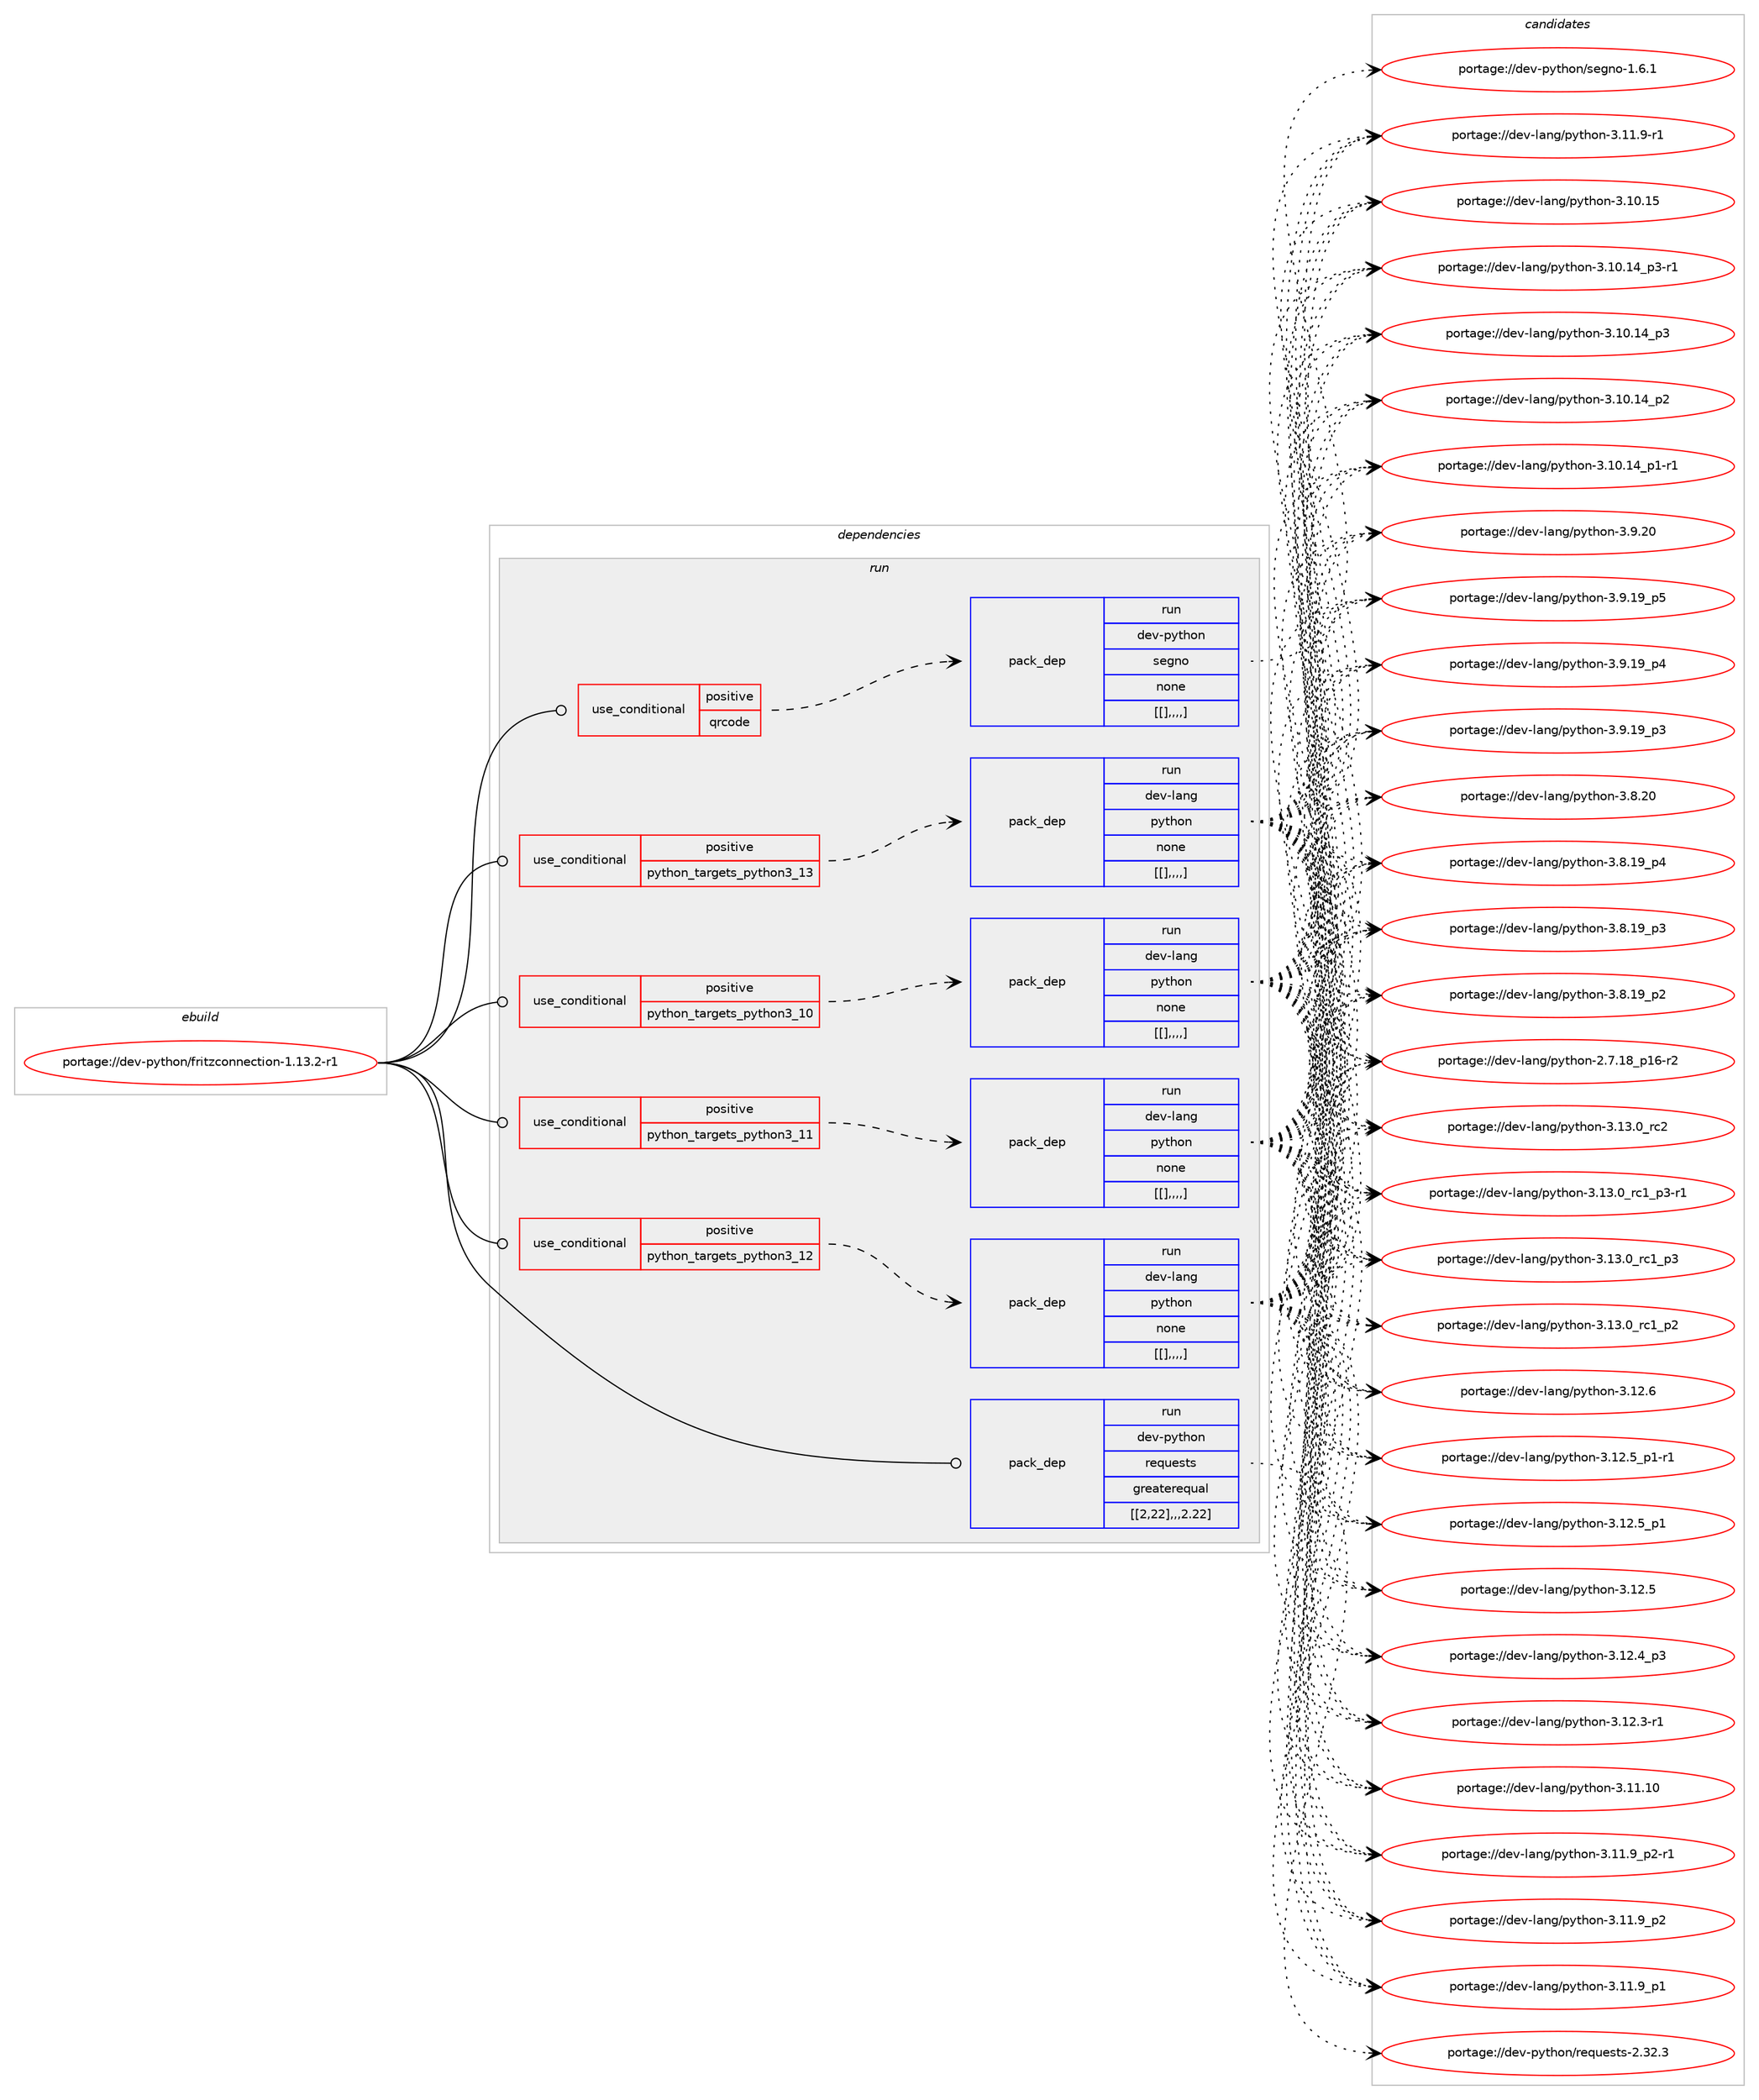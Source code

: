 digraph prolog {

# *************
# Graph options
# *************

newrank=true;
concentrate=true;
compound=true;
graph [rankdir=LR,fontname=Helvetica,fontsize=10,ranksep=1.5];#, ranksep=2.5, nodesep=0.2];
edge  [arrowhead=vee];
node  [fontname=Helvetica,fontsize=10];

# **********
# The ebuild
# **********

subgraph cluster_leftcol {
color=gray;
label=<<i>ebuild</i>>;
id [label="portage://dev-python/fritzconnection-1.13.2-r1", color=red, width=4, href="../dev-python/fritzconnection-1.13.2-r1.svg"];
}

# ****************
# The dependencies
# ****************

subgraph cluster_midcol {
color=gray;
label=<<i>dependencies</i>>;
subgraph cluster_compile {
fillcolor="#eeeeee";
style=filled;
label=<<i>compile</i>>;
}
subgraph cluster_compileandrun {
fillcolor="#eeeeee";
style=filled;
label=<<i>compile and run</i>>;
}
subgraph cluster_run {
fillcolor="#eeeeee";
style=filled;
label=<<i>run</i>>;
subgraph cond33546 {
dependency147690 [label=<<TABLE BORDER="0" CELLBORDER="1" CELLSPACING="0" CELLPADDING="4"><TR><TD ROWSPAN="3" CELLPADDING="10">use_conditional</TD></TR><TR><TD>positive</TD></TR><TR><TD>python_targets_python3_10</TD></TR></TABLE>>, shape=none, color=red];
subgraph pack112926 {
dependency147691 [label=<<TABLE BORDER="0" CELLBORDER="1" CELLSPACING="0" CELLPADDING="4" WIDTH="220"><TR><TD ROWSPAN="6" CELLPADDING="30">pack_dep</TD></TR><TR><TD WIDTH="110">run</TD></TR><TR><TD>dev-lang</TD></TR><TR><TD>python</TD></TR><TR><TD>none</TD></TR><TR><TD>[[],,,,]</TD></TR></TABLE>>, shape=none, color=blue];
}
dependency147690:e -> dependency147691:w [weight=20,style="dashed",arrowhead="vee"];
}
id:e -> dependency147690:w [weight=20,style="solid",arrowhead="odot"];
subgraph cond33547 {
dependency147692 [label=<<TABLE BORDER="0" CELLBORDER="1" CELLSPACING="0" CELLPADDING="4"><TR><TD ROWSPAN="3" CELLPADDING="10">use_conditional</TD></TR><TR><TD>positive</TD></TR><TR><TD>python_targets_python3_11</TD></TR></TABLE>>, shape=none, color=red];
subgraph pack112927 {
dependency147693 [label=<<TABLE BORDER="0" CELLBORDER="1" CELLSPACING="0" CELLPADDING="4" WIDTH="220"><TR><TD ROWSPAN="6" CELLPADDING="30">pack_dep</TD></TR><TR><TD WIDTH="110">run</TD></TR><TR><TD>dev-lang</TD></TR><TR><TD>python</TD></TR><TR><TD>none</TD></TR><TR><TD>[[],,,,]</TD></TR></TABLE>>, shape=none, color=blue];
}
dependency147692:e -> dependency147693:w [weight=20,style="dashed",arrowhead="vee"];
}
id:e -> dependency147692:w [weight=20,style="solid",arrowhead="odot"];
subgraph cond33548 {
dependency147694 [label=<<TABLE BORDER="0" CELLBORDER="1" CELLSPACING="0" CELLPADDING="4"><TR><TD ROWSPAN="3" CELLPADDING="10">use_conditional</TD></TR><TR><TD>positive</TD></TR><TR><TD>python_targets_python3_12</TD></TR></TABLE>>, shape=none, color=red];
subgraph pack112928 {
dependency147695 [label=<<TABLE BORDER="0" CELLBORDER="1" CELLSPACING="0" CELLPADDING="4" WIDTH="220"><TR><TD ROWSPAN="6" CELLPADDING="30">pack_dep</TD></TR><TR><TD WIDTH="110">run</TD></TR><TR><TD>dev-lang</TD></TR><TR><TD>python</TD></TR><TR><TD>none</TD></TR><TR><TD>[[],,,,]</TD></TR></TABLE>>, shape=none, color=blue];
}
dependency147694:e -> dependency147695:w [weight=20,style="dashed",arrowhead="vee"];
}
id:e -> dependency147694:w [weight=20,style="solid",arrowhead="odot"];
subgraph cond33549 {
dependency147696 [label=<<TABLE BORDER="0" CELLBORDER="1" CELLSPACING="0" CELLPADDING="4"><TR><TD ROWSPAN="3" CELLPADDING="10">use_conditional</TD></TR><TR><TD>positive</TD></TR><TR><TD>python_targets_python3_13</TD></TR></TABLE>>, shape=none, color=red];
subgraph pack112929 {
dependency147697 [label=<<TABLE BORDER="0" CELLBORDER="1" CELLSPACING="0" CELLPADDING="4" WIDTH="220"><TR><TD ROWSPAN="6" CELLPADDING="30">pack_dep</TD></TR><TR><TD WIDTH="110">run</TD></TR><TR><TD>dev-lang</TD></TR><TR><TD>python</TD></TR><TR><TD>none</TD></TR><TR><TD>[[],,,,]</TD></TR></TABLE>>, shape=none, color=blue];
}
dependency147696:e -> dependency147697:w [weight=20,style="dashed",arrowhead="vee"];
}
id:e -> dependency147696:w [weight=20,style="solid",arrowhead="odot"];
subgraph cond33550 {
dependency147698 [label=<<TABLE BORDER="0" CELLBORDER="1" CELLSPACING="0" CELLPADDING="4"><TR><TD ROWSPAN="3" CELLPADDING="10">use_conditional</TD></TR><TR><TD>positive</TD></TR><TR><TD>qrcode</TD></TR></TABLE>>, shape=none, color=red];
subgraph pack112930 {
dependency147699 [label=<<TABLE BORDER="0" CELLBORDER="1" CELLSPACING="0" CELLPADDING="4" WIDTH="220"><TR><TD ROWSPAN="6" CELLPADDING="30">pack_dep</TD></TR><TR><TD WIDTH="110">run</TD></TR><TR><TD>dev-python</TD></TR><TR><TD>segno</TD></TR><TR><TD>none</TD></TR><TR><TD>[[],,,,]</TD></TR></TABLE>>, shape=none, color=blue];
}
dependency147698:e -> dependency147699:w [weight=20,style="dashed",arrowhead="vee"];
}
id:e -> dependency147698:w [weight=20,style="solid",arrowhead="odot"];
subgraph pack112931 {
dependency147700 [label=<<TABLE BORDER="0" CELLBORDER="1" CELLSPACING="0" CELLPADDING="4" WIDTH="220"><TR><TD ROWSPAN="6" CELLPADDING="30">pack_dep</TD></TR><TR><TD WIDTH="110">run</TD></TR><TR><TD>dev-python</TD></TR><TR><TD>requests</TD></TR><TR><TD>greaterequal</TD></TR><TR><TD>[[2,22],,,2.22]</TD></TR></TABLE>>, shape=none, color=blue];
}
id:e -> dependency147700:w [weight=20,style="solid",arrowhead="odot"];
}
}

# **************
# The candidates
# **************

subgraph cluster_choices {
rank=same;
color=gray;
label=<<i>candidates</i>>;

subgraph choice112926 {
color=black;
nodesep=1;
choice10010111845108971101034711212111610411111045514649514648951149950 [label="portage://dev-lang/python-3.13.0_rc2", color=red, width=4,href="../dev-lang/python-3.13.0_rc2.svg"];
choice1001011184510897110103471121211161041111104551464951464895114994995112514511449 [label="portage://dev-lang/python-3.13.0_rc1_p3-r1", color=red, width=4,href="../dev-lang/python-3.13.0_rc1_p3-r1.svg"];
choice100101118451089711010347112121116104111110455146495146489511499499511251 [label="portage://dev-lang/python-3.13.0_rc1_p3", color=red, width=4,href="../dev-lang/python-3.13.0_rc1_p3.svg"];
choice100101118451089711010347112121116104111110455146495146489511499499511250 [label="portage://dev-lang/python-3.13.0_rc1_p2", color=red, width=4,href="../dev-lang/python-3.13.0_rc1_p2.svg"];
choice10010111845108971101034711212111610411111045514649504654 [label="portage://dev-lang/python-3.12.6", color=red, width=4,href="../dev-lang/python-3.12.6.svg"];
choice1001011184510897110103471121211161041111104551464950465395112494511449 [label="portage://dev-lang/python-3.12.5_p1-r1", color=red, width=4,href="../dev-lang/python-3.12.5_p1-r1.svg"];
choice100101118451089711010347112121116104111110455146495046539511249 [label="portage://dev-lang/python-3.12.5_p1", color=red, width=4,href="../dev-lang/python-3.12.5_p1.svg"];
choice10010111845108971101034711212111610411111045514649504653 [label="portage://dev-lang/python-3.12.5", color=red, width=4,href="../dev-lang/python-3.12.5.svg"];
choice100101118451089711010347112121116104111110455146495046529511251 [label="portage://dev-lang/python-3.12.4_p3", color=red, width=4,href="../dev-lang/python-3.12.4_p3.svg"];
choice100101118451089711010347112121116104111110455146495046514511449 [label="portage://dev-lang/python-3.12.3-r1", color=red, width=4,href="../dev-lang/python-3.12.3-r1.svg"];
choice1001011184510897110103471121211161041111104551464949464948 [label="portage://dev-lang/python-3.11.10", color=red, width=4,href="../dev-lang/python-3.11.10.svg"];
choice1001011184510897110103471121211161041111104551464949465795112504511449 [label="portage://dev-lang/python-3.11.9_p2-r1", color=red, width=4,href="../dev-lang/python-3.11.9_p2-r1.svg"];
choice100101118451089711010347112121116104111110455146494946579511250 [label="portage://dev-lang/python-3.11.9_p2", color=red, width=4,href="../dev-lang/python-3.11.9_p2.svg"];
choice100101118451089711010347112121116104111110455146494946579511249 [label="portage://dev-lang/python-3.11.9_p1", color=red, width=4,href="../dev-lang/python-3.11.9_p1.svg"];
choice100101118451089711010347112121116104111110455146494946574511449 [label="portage://dev-lang/python-3.11.9-r1", color=red, width=4,href="../dev-lang/python-3.11.9-r1.svg"];
choice1001011184510897110103471121211161041111104551464948464953 [label="portage://dev-lang/python-3.10.15", color=red, width=4,href="../dev-lang/python-3.10.15.svg"];
choice100101118451089711010347112121116104111110455146494846495295112514511449 [label="portage://dev-lang/python-3.10.14_p3-r1", color=red, width=4,href="../dev-lang/python-3.10.14_p3-r1.svg"];
choice10010111845108971101034711212111610411111045514649484649529511251 [label="portage://dev-lang/python-3.10.14_p3", color=red, width=4,href="../dev-lang/python-3.10.14_p3.svg"];
choice10010111845108971101034711212111610411111045514649484649529511250 [label="portage://dev-lang/python-3.10.14_p2", color=red, width=4,href="../dev-lang/python-3.10.14_p2.svg"];
choice100101118451089711010347112121116104111110455146494846495295112494511449 [label="portage://dev-lang/python-3.10.14_p1-r1", color=red, width=4,href="../dev-lang/python-3.10.14_p1-r1.svg"];
choice10010111845108971101034711212111610411111045514657465048 [label="portage://dev-lang/python-3.9.20", color=red, width=4,href="../dev-lang/python-3.9.20.svg"];
choice100101118451089711010347112121116104111110455146574649579511253 [label="portage://dev-lang/python-3.9.19_p5", color=red, width=4,href="../dev-lang/python-3.9.19_p5.svg"];
choice100101118451089711010347112121116104111110455146574649579511252 [label="portage://dev-lang/python-3.9.19_p4", color=red, width=4,href="../dev-lang/python-3.9.19_p4.svg"];
choice100101118451089711010347112121116104111110455146574649579511251 [label="portage://dev-lang/python-3.9.19_p3", color=red, width=4,href="../dev-lang/python-3.9.19_p3.svg"];
choice10010111845108971101034711212111610411111045514656465048 [label="portage://dev-lang/python-3.8.20", color=red, width=4,href="../dev-lang/python-3.8.20.svg"];
choice100101118451089711010347112121116104111110455146564649579511252 [label="portage://dev-lang/python-3.8.19_p4", color=red, width=4,href="../dev-lang/python-3.8.19_p4.svg"];
choice100101118451089711010347112121116104111110455146564649579511251 [label="portage://dev-lang/python-3.8.19_p3", color=red, width=4,href="../dev-lang/python-3.8.19_p3.svg"];
choice100101118451089711010347112121116104111110455146564649579511250 [label="portage://dev-lang/python-3.8.19_p2", color=red, width=4,href="../dev-lang/python-3.8.19_p2.svg"];
choice100101118451089711010347112121116104111110455046554649569511249544511450 [label="portage://dev-lang/python-2.7.18_p16-r2", color=red, width=4,href="../dev-lang/python-2.7.18_p16-r2.svg"];
dependency147691:e -> choice10010111845108971101034711212111610411111045514649514648951149950:w [style=dotted,weight="100"];
dependency147691:e -> choice1001011184510897110103471121211161041111104551464951464895114994995112514511449:w [style=dotted,weight="100"];
dependency147691:e -> choice100101118451089711010347112121116104111110455146495146489511499499511251:w [style=dotted,weight="100"];
dependency147691:e -> choice100101118451089711010347112121116104111110455146495146489511499499511250:w [style=dotted,weight="100"];
dependency147691:e -> choice10010111845108971101034711212111610411111045514649504654:w [style=dotted,weight="100"];
dependency147691:e -> choice1001011184510897110103471121211161041111104551464950465395112494511449:w [style=dotted,weight="100"];
dependency147691:e -> choice100101118451089711010347112121116104111110455146495046539511249:w [style=dotted,weight="100"];
dependency147691:e -> choice10010111845108971101034711212111610411111045514649504653:w [style=dotted,weight="100"];
dependency147691:e -> choice100101118451089711010347112121116104111110455146495046529511251:w [style=dotted,weight="100"];
dependency147691:e -> choice100101118451089711010347112121116104111110455146495046514511449:w [style=dotted,weight="100"];
dependency147691:e -> choice1001011184510897110103471121211161041111104551464949464948:w [style=dotted,weight="100"];
dependency147691:e -> choice1001011184510897110103471121211161041111104551464949465795112504511449:w [style=dotted,weight="100"];
dependency147691:e -> choice100101118451089711010347112121116104111110455146494946579511250:w [style=dotted,weight="100"];
dependency147691:e -> choice100101118451089711010347112121116104111110455146494946579511249:w [style=dotted,weight="100"];
dependency147691:e -> choice100101118451089711010347112121116104111110455146494946574511449:w [style=dotted,weight="100"];
dependency147691:e -> choice1001011184510897110103471121211161041111104551464948464953:w [style=dotted,weight="100"];
dependency147691:e -> choice100101118451089711010347112121116104111110455146494846495295112514511449:w [style=dotted,weight="100"];
dependency147691:e -> choice10010111845108971101034711212111610411111045514649484649529511251:w [style=dotted,weight="100"];
dependency147691:e -> choice10010111845108971101034711212111610411111045514649484649529511250:w [style=dotted,weight="100"];
dependency147691:e -> choice100101118451089711010347112121116104111110455146494846495295112494511449:w [style=dotted,weight="100"];
dependency147691:e -> choice10010111845108971101034711212111610411111045514657465048:w [style=dotted,weight="100"];
dependency147691:e -> choice100101118451089711010347112121116104111110455146574649579511253:w [style=dotted,weight="100"];
dependency147691:e -> choice100101118451089711010347112121116104111110455146574649579511252:w [style=dotted,weight="100"];
dependency147691:e -> choice100101118451089711010347112121116104111110455146574649579511251:w [style=dotted,weight="100"];
dependency147691:e -> choice10010111845108971101034711212111610411111045514656465048:w [style=dotted,weight="100"];
dependency147691:e -> choice100101118451089711010347112121116104111110455146564649579511252:w [style=dotted,weight="100"];
dependency147691:e -> choice100101118451089711010347112121116104111110455146564649579511251:w [style=dotted,weight="100"];
dependency147691:e -> choice100101118451089711010347112121116104111110455146564649579511250:w [style=dotted,weight="100"];
dependency147691:e -> choice100101118451089711010347112121116104111110455046554649569511249544511450:w [style=dotted,weight="100"];
}
subgraph choice112927 {
color=black;
nodesep=1;
choice10010111845108971101034711212111610411111045514649514648951149950 [label="portage://dev-lang/python-3.13.0_rc2", color=red, width=4,href="../dev-lang/python-3.13.0_rc2.svg"];
choice1001011184510897110103471121211161041111104551464951464895114994995112514511449 [label="portage://dev-lang/python-3.13.0_rc1_p3-r1", color=red, width=4,href="../dev-lang/python-3.13.0_rc1_p3-r1.svg"];
choice100101118451089711010347112121116104111110455146495146489511499499511251 [label="portage://dev-lang/python-3.13.0_rc1_p3", color=red, width=4,href="../dev-lang/python-3.13.0_rc1_p3.svg"];
choice100101118451089711010347112121116104111110455146495146489511499499511250 [label="portage://dev-lang/python-3.13.0_rc1_p2", color=red, width=4,href="../dev-lang/python-3.13.0_rc1_p2.svg"];
choice10010111845108971101034711212111610411111045514649504654 [label="portage://dev-lang/python-3.12.6", color=red, width=4,href="../dev-lang/python-3.12.6.svg"];
choice1001011184510897110103471121211161041111104551464950465395112494511449 [label="portage://dev-lang/python-3.12.5_p1-r1", color=red, width=4,href="../dev-lang/python-3.12.5_p1-r1.svg"];
choice100101118451089711010347112121116104111110455146495046539511249 [label="portage://dev-lang/python-3.12.5_p1", color=red, width=4,href="../dev-lang/python-3.12.5_p1.svg"];
choice10010111845108971101034711212111610411111045514649504653 [label="portage://dev-lang/python-3.12.5", color=red, width=4,href="../dev-lang/python-3.12.5.svg"];
choice100101118451089711010347112121116104111110455146495046529511251 [label="portage://dev-lang/python-3.12.4_p3", color=red, width=4,href="../dev-lang/python-3.12.4_p3.svg"];
choice100101118451089711010347112121116104111110455146495046514511449 [label="portage://dev-lang/python-3.12.3-r1", color=red, width=4,href="../dev-lang/python-3.12.3-r1.svg"];
choice1001011184510897110103471121211161041111104551464949464948 [label="portage://dev-lang/python-3.11.10", color=red, width=4,href="../dev-lang/python-3.11.10.svg"];
choice1001011184510897110103471121211161041111104551464949465795112504511449 [label="portage://dev-lang/python-3.11.9_p2-r1", color=red, width=4,href="../dev-lang/python-3.11.9_p2-r1.svg"];
choice100101118451089711010347112121116104111110455146494946579511250 [label="portage://dev-lang/python-3.11.9_p2", color=red, width=4,href="../dev-lang/python-3.11.9_p2.svg"];
choice100101118451089711010347112121116104111110455146494946579511249 [label="portage://dev-lang/python-3.11.9_p1", color=red, width=4,href="../dev-lang/python-3.11.9_p1.svg"];
choice100101118451089711010347112121116104111110455146494946574511449 [label="portage://dev-lang/python-3.11.9-r1", color=red, width=4,href="../dev-lang/python-3.11.9-r1.svg"];
choice1001011184510897110103471121211161041111104551464948464953 [label="portage://dev-lang/python-3.10.15", color=red, width=4,href="../dev-lang/python-3.10.15.svg"];
choice100101118451089711010347112121116104111110455146494846495295112514511449 [label="portage://dev-lang/python-3.10.14_p3-r1", color=red, width=4,href="../dev-lang/python-3.10.14_p3-r1.svg"];
choice10010111845108971101034711212111610411111045514649484649529511251 [label="portage://dev-lang/python-3.10.14_p3", color=red, width=4,href="../dev-lang/python-3.10.14_p3.svg"];
choice10010111845108971101034711212111610411111045514649484649529511250 [label="portage://dev-lang/python-3.10.14_p2", color=red, width=4,href="../dev-lang/python-3.10.14_p2.svg"];
choice100101118451089711010347112121116104111110455146494846495295112494511449 [label="portage://dev-lang/python-3.10.14_p1-r1", color=red, width=4,href="../dev-lang/python-3.10.14_p1-r1.svg"];
choice10010111845108971101034711212111610411111045514657465048 [label="portage://dev-lang/python-3.9.20", color=red, width=4,href="../dev-lang/python-3.9.20.svg"];
choice100101118451089711010347112121116104111110455146574649579511253 [label="portage://dev-lang/python-3.9.19_p5", color=red, width=4,href="../dev-lang/python-3.9.19_p5.svg"];
choice100101118451089711010347112121116104111110455146574649579511252 [label="portage://dev-lang/python-3.9.19_p4", color=red, width=4,href="../dev-lang/python-3.9.19_p4.svg"];
choice100101118451089711010347112121116104111110455146574649579511251 [label="portage://dev-lang/python-3.9.19_p3", color=red, width=4,href="../dev-lang/python-3.9.19_p3.svg"];
choice10010111845108971101034711212111610411111045514656465048 [label="portage://dev-lang/python-3.8.20", color=red, width=4,href="../dev-lang/python-3.8.20.svg"];
choice100101118451089711010347112121116104111110455146564649579511252 [label="portage://dev-lang/python-3.8.19_p4", color=red, width=4,href="../dev-lang/python-3.8.19_p4.svg"];
choice100101118451089711010347112121116104111110455146564649579511251 [label="portage://dev-lang/python-3.8.19_p3", color=red, width=4,href="../dev-lang/python-3.8.19_p3.svg"];
choice100101118451089711010347112121116104111110455146564649579511250 [label="portage://dev-lang/python-3.8.19_p2", color=red, width=4,href="../dev-lang/python-3.8.19_p2.svg"];
choice100101118451089711010347112121116104111110455046554649569511249544511450 [label="portage://dev-lang/python-2.7.18_p16-r2", color=red, width=4,href="../dev-lang/python-2.7.18_p16-r2.svg"];
dependency147693:e -> choice10010111845108971101034711212111610411111045514649514648951149950:w [style=dotted,weight="100"];
dependency147693:e -> choice1001011184510897110103471121211161041111104551464951464895114994995112514511449:w [style=dotted,weight="100"];
dependency147693:e -> choice100101118451089711010347112121116104111110455146495146489511499499511251:w [style=dotted,weight="100"];
dependency147693:e -> choice100101118451089711010347112121116104111110455146495146489511499499511250:w [style=dotted,weight="100"];
dependency147693:e -> choice10010111845108971101034711212111610411111045514649504654:w [style=dotted,weight="100"];
dependency147693:e -> choice1001011184510897110103471121211161041111104551464950465395112494511449:w [style=dotted,weight="100"];
dependency147693:e -> choice100101118451089711010347112121116104111110455146495046539511249:w [style=dotted,weight="100"];
dependency147693:e -> choice10010111845108971101034711212111610411111045514649504653:w [style=dotted,weight="100"];
dependency147693:e -> choice100101118451089711010347112121116104111110455146495046529511251:w [style=dotted,weight="100"];
dependency147693:e -> choice100101118451089711010347112121116104111110455146495046514511449:w [style=dotted,weight="100"];
dependency147693:e -> choice1001011184510897110103471121211161041111104551464949464948:w [style=dotted,weight="100"];
dependency147693:e -> choice1001011184510897110103471121211161041111104551464949465795112504511449:w [style=dotted,weight="100"];
dependency147693:e -> choice100101118451089711010347112121116104111110455146494946579511250:w [style=dotted,weight="100"];
dependency147693:e -> choice100101118451089711010347112121116104111110455146494946579511249:w [style=dotted,weight="100"];
dependency147693:e -> choice100101118451089711010347112121116104111110455146494946574511449:w [style=dotted,weight="100"];
dependency147693:e -> choice1001011184510897110103471121211161041111104551464948464953:w [style=dotted,weight="100"];
dependency147693:e -> choice100101118451089711010347112121116104111110455146494846495295112514511449:w [style=dotted,weight="100"];
dependency147693:e -> choice10010111845108971101034711212111610411111045514649484649529511251:w [style=dotted,weight="100"];
dependency147693:e -> choice10010111845108971101034711212111610411111045514649484649529511250:w [style=dotted,weight="100"];
dependency147693:e -> choice100101118451089711010347112121116104111110455146494846495295112494511449:w [style=dotted,weight="100"];
dependency147693:e -> choice10010111845108971101034711212111610411111045514657465048:w [style=dotted,weight="100"];
dependency147693:e -> choice100101118451089711010347112121116104111110455146574649579511253:w [style=dotted,weight="100"];
dependency147693:e -> choice100101118451089711010347112121116104111110455146574649579511252:w [style=dotted,weight="100"];
dependency147693:e -> choice100101118451089711010347112121116104111110455146574649579511251:w [style=dotted,weight="100"];
dependency147693:e -> choice10010111845108971101034711212111610411111045514656465048:w [style=dotted,weight="100"];
dependency147693:e -> choice100101118451089711010347112121116104111110455146564649579511252:w [style=dotted,weight="100"];
dependency147693:e -> choice100101118451089711010347112121116104111110455146564649579511251:w [style=dotted,weight="100"];
dependency147693:e -> choice100101118451089711010347112121116104111110455146564649579511250:w [style=dotted,weight="100"];
dependency147693:e -> choice100101118451089711010347112121116104111110455046554649569511249544511450:w [style=dotted,weight="100"];
}
subgraph choice112928 {
color=black;
nodesep=1;
choice10010111845108971101034711212111610411111045514649514648951149950 [label="portage://dev-lang/python-3.13.0_rc2", color=red, width=4,href="../dev-lang/python-3.13.0_rc2.svg"];
choice1001011184510897110103471121211161041111104551464951464895114994995112514511449 [label="portage://dev-lang/python-3.13.0_rc1_p3-r1", color=red, width=4,href="../dev-lang/python-3.13.0_rc1_p3-r1.svg"];
choice100101118451089711010347112121116104111110455146495146489511499499511251 [label="portage://dev-lang/python-3.13.0_rc1_p3", color=red, width=4,href="../dev-lang/python-3.13.0_rc1_p3.svg"];
choice100101118451089711010347112121116104111110455146495146489511499499511250 [label="portage://dev-lang/python-3.13.0_rc1_p2", color=red, width=4,href="../dev-lang/python-3.13.0_rc1_p2.svg"];
choice10010111845108971101034711212111610411111045514649504654 [label="portage://dev-lang/python-3.12.6", color=red, width=4,href="../dev-lang/python-3.12.6.svg"];
choice1001011184510897110103471121211161041111104551464950465395112494511449 [label="portage://dev-lang/python-3.12.5_p1-r1", color=red, width=4,href="../dev-lang/python-3.12.5_p1-r1.svg"];
choice100101118451089711010347112121116104111110455146495046539511249 [label="portage://dev-lang/python-3.12.5_p1", color=red, width=4,href="../dev-lang/python-3.12.5_p1.svg"];
choice10010111845108971101034711212111610411111045514649504653 [label="portage://dev-lang/python-3.12.5", color=red, width=4,href="../dev-lang/python-3.12.5.svg"];
choice100101118451089711010347112121116104111110455146495046529511251 [label="portage://dev-lang/python-3.12.4_p3", color=red, width=4,href="../dev-lang/python-3.12.4_p3.svg"];
choice100101118451089711010347112121116104111110455146495046514511449 [label="portage://dev-lang/python-3.12.3-r1", color=red, width=4,href="../dev-lang/python-3.12.3-r1.svg"];
choice1001011184510897110103471121211161041111104551464949464948 [label="portage://dev-lang/python-3.11.10", color=red, width=4,href="../dev-lang/python-3.11.10.svg"];
choice1001011184510897110103471121211161041111104551464949465795112504511449 [label="portage://dev-lang/python-3.11.9_p2-r1", color=red, width=4,href="../dev-lang/python-3.11.9_p2-r1.svg"];
choice100101118451089711010347112121116104111110455146494946579511250 [label="portage://dev-lang/python-3.11.9_p2", color=red, width=4,href="../dev-lang/python-3.11.9_p2.svg"];
choice100101118451089711010347112121116104111110455146494946579511249 [label="portage://dev-lang/python-3.11.9_p1", color=red, width=4,href="../dev-lang/python-3.11.9_p1.svg"];
choice100101118451089711010347112121116104111110455146494946574511449 [label="portage://dev-lang/python-3.11.9-r1", color=red, width=4,href="../dev-lang/python-3.11.9-r1.svg"];
choice1001011184510897110103471121211161041111104551464948464953 [label="portage://dev-lang/python-3.10.15", color=red, width=4,href="../dev-lang/python-3.10.15.svg"];
choice100101118451089711010347112121116104111110455146494846495295112514511449 [label="portage://dev-lang/python-3.10.14_p3-r1", color=red, width=4,href="../dev-lang/python-3.10.14_p3-r1.svg"];
choice10010111845108971101034711212111610411111045514649484649529511251 [label="portage://dev-lang/python-3.10.14_p3", color=red, width=4,href="../dev-lang/python-3.10.14_p3.svg"];
choice10010111845108971101034711212111610411111045514649484649529511250 [label="portage://dev-lang/python-3.10.14_p2", color=red, width=4,href="../dev-lang/python-3.10.14_p2.svg"];
choice100101118451089711010347112121116104111110455146494846495295112494511449 [label="portage://dev-lang/python-3.10.14_p1-r1", color=red, width=4,href="../dev-lang/python-3.10.14_p1-r1.svg"];
choice10010111845108971101034711212111610411111045514657465048 [label="portage://dev-lang/python-3.9.20", color=red, width=4,href="../dev-lang/python-3.9.20.svg"];
choice100101118451089711010347112121116104111110455146574649579511253 [label="portage://dev-lang/python-3.9.19_p5", color=red, width=4,href="../dev-lang/python-3.9.19_p5.svg"];
choice100101118451089711010347112121116104111110455146574649579511252 [label="portage://dev-lang/python-3.9.19_p4", color=red, width=4,href="../dev-lang/python-3.9.19_p4.svg"];
choice100101118451089711010347112121116104111110455146574649579511251 [label="portage://dev-lang/python-3.9.19_p3", color=red, width=4,href="../dev-lang/python-3.9.19_p3.svg"];
choice10010111845108971101034711212111610411111045514656465048 [label="portage://dev-lang/python-3.8.20", color=red, width=4,href="../dev-lang/python-3.8.20.svg"];
choice100101118451089711010347112121116104111110455146564649579511252 [label="portage://dev-lang/python-3.8.19_p4", color=red, width=4,href="../dev-lang/python-3.8.19_p4.svg"];
choice100101118451089711010347112121116104111110455146564649579511251 [label="portage://dev-lang/python-3.8.19_p3", color=red, width=4,href="../dev-lang/python-3.8.19_p3.svg"];
choice100101118451089711010347112121116104111110455146564649579511250 [label="portage://dev-lang/python-3.8.19_p2", color=red, width=4,href="../dev-lang/python-3.8.19_p2.svg"];
choice100101118451089711010347112121116104111110455046554649569511249544511450 [label="portage://dev-lang/python-2.7.18_p16-r2", color=red, width=4,href="../dev-lang/python-2.7.18_p16-r2.svg"];
dependency147695:e -> choice10010111845108971101034711212111610411111045514649514648951149950:w [style=dotted,weight="100"];
dependency147695:e -> choice1001011184510897110103471121211161041111104551464951464895114994995112514511449:w [style=dotted,weight="100"];
dependency147695:e -> choice100101118451089711010347112121116104111110455146495146489511499499511251:w [style=dotted,weight="100"];
dependency147695:e -> choice100101118451089711010347112121116104111110455146495146489511499499511250:w [style=dotted,weight="100"];
dependency147695:e -> choice10010111845108971101034711212111610411111045514649504654:w [style=dotted,weight="100"];
dependency147695:e -> choice1001011184510897110103471121211161041111104551464950465395112494511449:w [style=dotted,weight="100"];
dependency147695:e -> choice100101118451089711010347112121116104111110455146495046539511249:w [style=dotted,weight="100"];
dependency147695:e -> choice10010111845108971101034711212111610411111045514649504653:w [style=dotted,weight="100"];
dependency147695:e -> choice100101118451089711010347112121116104111110455146495046529511251:w [style=dotted,weight="100"];
dependency147695:e -> choice100101118451089711010347112121116104111110455146495046514511449:w [style=dotted,weight="100"];
dependency147695:e -> choice1001011184510897110103471121211161041111104551464949464948:w [style=dotted,weight="100"];
dependency147695:e -> choice1001011184510897110103471121211161041111104551464949465795112504511449:w [style=dotted,weight="100"];
dependency147695:e -> choice100101118451089711010347112121116104111110455146494946579511250:w [style=dotted,weight="100"];
dependency147695:e -> choice100101118451089711010347112121116104111110455146494946579511249:w [style=dotted,weight="100"];
dependency147695:e -> choice100101118451089711010347112121116104111110455146494946574511449:w [style=dotted,weight="100"];
dependency147695:e -> choice1001011184510897110103471121211161041111104551464948464953:w [style=dotted,weight="100"];
dependency147695:e -> choice100101118451089711010347112121116104111110455146494846495295112514511449:w [style=dotted,weight="100"];
dependency147695:e -> choice10010111845108971101034711212111610411111045514649484649529511251:w [style=dotted,weight="100"];
dependency147695:e -> choice10010111845108971101034711212111610411111045514649484649529511250:w [style=dotted,weight="100"];
dependency147695:e -> choice100101118451089711010347112121116104111110455146494846495295112494511449:w [style=dotted,weight="100"];
dependency147695:e -> choice10010111845108971101034711212111610411111045514657465048:w [style=dotted,weight="100"];
dependency147695:e -> choice100101118451089711010347112121116104111110455146574649579511253:w [style=dotted,weight="100"];
dependency147695:e -> choice100101118451089711010347112121116104111110455146574649579511252:w [style=dotted,weight="100"];
dependency147695:e -> choice100101118451089711010347112121116104111110455146574649579511251:w [style=dotted,weight="100"];
dependency147695:e -> choice10010111845108971101034711212111610411111045514656465048:w [style=dotted,weight="100"];
dependency147695:e -> choice100101118451089711010347112121116104111110455146564649579511252:w [style=dotted,weight="100"];
dependency147695:e -> choice100101118451089711010347112121116104111110455146564649579511251:w [style=dotted,weight="100"];
dependency147695:e -> choice100101118451089711010347112121116104111110455146564649579511250:w [style=dotted,weight="100"];
dependency147695:e -> choice100101118451089711010347112121116104111110455046554649569511249544511450:w [style=dotted,weight="100"];
}
subgraph choice112929 {
color=black;
nodesep=1;
choice10010111845108971101034711212111610411111045514649514648951149950 [label="portage://dev-lang/python-3.13.0_rc2", color=red, width=4,href="../dev-lang/python-3.13.0_rc2.svg"];
choice1001011184510897110103471121211161041111104551464951464895114994995112514511449 [label="portage://dev-lang/python-3.13.0_rc1_p3-r1", color=red, width=4,href="../dev-lang/python-3.13.0_rc1_p3-r1.svg"];
choice100101118451089711010347112121116104111110455146495146489511499499511251 [label="portage://dev-lang/python-3.13.0_rc1_p3", color=red, width=4,href="../dev-lang/python-3.13.0_rc1_p3.svg"];
choice100101118451089711010347112121116104111110455146495146489511499499511250 [label="portage://dev-lang/python-3.13.0_rc1_p2", color=red, width=4,href="../dev-lang/python-3.13.0_rc1_p2.svg"];
choice10010111845108971101034711212111610411111045514649504654 [label="portage://dev-lang/python-3.12.6", color=red, width=4,href="../dev-lang/python-3.12.6.svg"];
choice1001011184510897110103471121211161041111104551464950465395112494511449 [label="portage://dev-lang/python-3.12.5_p1-r1", color=red, width=4,href="../dev-lang/python-3.12.5_p1-r1.svg"];
choice100101118451089711010347112121116104111110455146495046539511249 [label="portage://dev-lang/python-3.12.5_p1", color=red, width=4,href="../dev-lang/python-3.12.5_p1.svg"];
choice10010111845108971101034711212111610411111045514649504653 [label="portage://dev-lang/python-3.12.5", color=red, width=4,href="../dev-lang/python-3.12.5.svg"];
choice100101118451089711010347112121116104111110455146495046529511251 [label="portage://dev-lang/python-3.12.4_p3", color=red, width=4,href="../dev-lang/python-3.12.4_p3.svg"];
choice100101118451089711010347112121116104111110455146495046514511449 [label="portage://dev-lang/python-3.12.3-r1", color=red, width=4,href="../dev-lang/python-3.12.3-r1.svg"];
choice1001011184510897110103471121211161041111104551464949464948 [label="portage://dev-lang/python-3.11.10", color=red, width=4,href="../dev-lang/python-3.11.10.svg"];
choice1001011184510897110103471121211161041111104551464949465795112504511449 [label="portage://dev-lang/python-3.11.9_p2-r1", color=red, width=4,href="../dev-lang/python-3.11.9_p2-r1.svg"];
choice100101118451089711010347112121116104111110455146494946579511250 [label="portage://dev-lang/python-3.11.9_p2", color=red, width=4,href="../dev-lang/python-3.11.9_p2.svg"];
choice100101118451089711010347112121116104111110455146494946579511249 [label="portage://dev-lang/python-3.11.9_p1", color=red, width=4,href="../dev-lang/python-3.11.9_p1.svg"];
choice100101118451089711010347112121116104111110455146494946574511449 [label="portage://dev-lang/python-3.11.9-r1", color=red, width=4,href="../dev-lang/python-3.11.9-r1.svg"];
choice1001011184510897110103471121211161041111104551464948464953 [label="portage://dev-lang/python-3.10.15", color=red, width=4,href="../dev-lang/python-3.10.15.svg"];
choice100101118451089711010347112121116104111110455146494846495295112514511449 [label="portage://dev-lang/python-3.10.14_p3-r1", color=red, width=4,href="../dev-lang/python-3.10.14_p3-r1.svg"];
choice10010111845108971101034711212111610411111045514649484649529511251 [label="portage://dev-lang/python-3.10.14_p3", color=red, width=4,href="../dev-lang/python-3.10.14_p3.svg"];
choice10010111845108971101034711212111610411111045514649484649529511250 [label="portage://dev-lang/python-3.10.14_p2", color=red, width=4,href="../dev-lang/python-3.10.14_p2.svg"];
choice100101118451089711010347112121116104111110455146494846495295112494511449 [label="portage://dev-lang/python-3.10.14_p1-r1", color=red, width=4,href="../dev-lang/python-3.10.14_p1-r1.svg"];
choice10010111845108971101034711212111610411111045514657465048 [label="portage://dev-lang/python-3.9.20", color=red, width=4,href="../dev-lang/python-3.9.20.svg"];
choice100101118451089711010347112121116104111110455146574649579511253 [label="portage://dev-lang/python-3.9.19_p5", color=red, width=4,href="../dev-lang/python-3.9.19_p5.svg"];
choice100101118451089711010347112121116104111110455146574649579511252 [label="portage://dev-lang/python-3.9.19_p4", color=red, width=4,href="../dev-lang/python-3.9.19_p4.svg"];
choice100101118451089711010347112121116104111110455146574649579511251 [label="portage://dev-lang/python-3.9.19_p3", color=red, width=4,href="../dev-lang/python-3.9.19_p3.svg"];
choice10010111845108971101034711212111610411111045514656465048 [label="portage://dev-lang/python-3.8.20", color=red, width=4,href="../dev-lang/python-3.8.20.svg"];
choice100101118451089711010347112121116104111110455146564649579511252 [label="portage://dev-lang/python-3.8.19_p4", color=red, width=4,href="../dev-lang/python-3.8.19_p4.svg"];
choice100101118451089711010347112121116104111110455146564649579511251 [label="portage://dev-lang/python-3.8.19_p3", color=red, width=4,href="../dev-lang/python-3.8.19_p3.svg"];
choice100101118451089711010347112121116104111110455146564649579511250 [label="portage://dev-lang/python-3.8.19_p2", color=red, width=4,href="../dev-lang/python-3.8.19_p2.svg"];
choice100101118451089711010347112121116104111110455046554649569511249544511450 [label="portage://dev-lang/python-2.7.18_p16-r2", color=red, width=4,href="../dev-lang/python-2.7.18_p16-r2.svg"];
dependency147697:e -> choice10010111845108971101034711212111610411111045514649514648951149950:w [style=dotted,weight="100"];
dependency147697:e -> choice1001011184510897110103471121211161041111104551464951464895114994995112514511449:w [style=dotted,weight="100"];
dependency147697:e -> choice100101118451089711010347112121116104111110455146495146489511499499511251:w [style=dotted,weight="100"];
dependency147697:e -> choice100101118451089711010347112121116104111110455146495146489511499499511250:w [style=dotted,weight="100"];
dependency147697:e -> choice10010111845108971101034711212111610411111045514649504654:w [style=dotted,weight="100"];
dependency147697:e -> choice1001011184510897110103471121211161041111104551464950465395112494511449:w [style=dotted,weight="100"];
dependency147697:e -> choice100101118451089711010347112121116104111110455146495046539511249:w [style=dotted,weight="100"];
dependency147697:e -> choice10010111845108971101034711212111610411111045514649504653:w [style=dotted,weight="100"];
dependency147697:e -> choice100101118451089711010347112121116104111110455146495046529511251:w [style=dotted,weight="100"];
dependency147697:e -> choice100101118451089711010347112121116104111110455146495046514511449:w [style=dotted,weight="100"];
dependency147697:e -> choice1001011184510897110103471121211161041111104551464949464948:w [style=dotted,weight="100"];
dependency147697:e -> choice1001011184510897110103471121211161041111104551464949465795112504511449:w [style=dotted,weight="100"];
dependency147697:e -> choice100101118451089711010347112121116104111110455146494946579511250:w [style=dotted,weight="100"];
dependency147697:e -> choice100101118451089711010347112121116104111110455146494946579511249:w [style=dotted,weight="100"];
dependency147697:e -> choice100101118451089711010347112121116104111110455146494946574511449:w [style=dotted,weight="100"];
dependency147697:e -> choice1001011184510897110103471121211161041111104551464948464953:w [style=dotted,weight="100"];
dependency147697:e -> choice100101118451089711010347112121116104111110455146494846495295112514511449:w [style=dotted,weight="100"];
dependency147697:e -> choice10010111845108971101034711212111610411111045514649484649529511251:w [style=dotted,weight="100"];
dependency147697:e -> choice10010111845108971101034711212111610411111045514649484649529511250:w [style=dotted,weight="100"];
dependency147697:e -> choice100101118451089711010347112121116104111110455146494846495295112494511449:w [style=dotted,weight="100"];
dependency147697:e -> choice10010111845108971101034711212111610411111045514657465048:w [style=dotted,weight="100"];
dependency147697:e -> choice100101118451089711010347112121116104111110455146574649579511253:w [style=dotted,weight="100"];
dependency147697:e -> choice100101118451089711010347112121116104111110455146574649579511252:w [style=dotted,weight="100"];
dependency147697:e -> choice100101118451089711010347112121116104111110455146574649579511251:w [style=dotted,weight="100"];
dependency147697:e -> choice10010111845108971101034711212111610411111045514656465048:w [style=dotted,weight="100"];
dependency147697:e -> choice100101118451089711010347112121116104111110455146564649579511252:w [style=dotted,weight="100"];
dependency147697:e -> choice100101118451089711010347112121116104111110455146564649579511251:w [style=dotted,weight="100"];
dependency147697:e -> choice100101118451089711010347112121116104111110455146564649579511250:w [style=dotted,weight="100"];
dependency147697:e -> choice100101118451089711010347112121116104111110455046554649569511249544511450:w [style=dotted,weight="100"];
}
subgraph choice112930 {
color=black;
nodesep=1;
choice1001011184511212111610411111047115101103110111454946544649 [label="portage://dev-python/segno-1.6.1", color=red, width=4,href="../dev-python/segno-1.6.1.svg"];
dependency147699:e -> choice1001011184511212111610411111047115101103110111454946544649:w [style=dotted,weight="100"];
}
subgraph choice112931 {
color=black;
nodesep=1;
choice100101118451121211161041111104711410111311710111511611545504651504651 [label="portage://dev-python/requests-2.32.3", color=red, width=4,href="../dev-python/requests-2.32.3.svg"];
dependency147700:e -> choice100101118451121211161041111104711410111311710111511611545504651504651:w [style=dotted,weight="100"];
}
}

}
